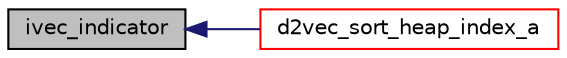 digraph "ivec_indicator"
{
  bgcolor="transparent";
  edge [fontname="Helvetica",fontsize="10",labelfontname="Helvetica",labelfontsize="10"];
  node [fontname="Helvetica",fontsize="10",shape=record];
  rankdir="LR";
  Node1 [label="ivec_indicator",height=0.2,width=0.4,color="black", fillcolor="grey75", style="filled", fontcolor="black"];
  Node1 -> Node2 [dir="back",color="midnightblue",fontsize="10",style="solid",fontname="Helvetica"];
  Node2 [label="d2vec_sort_heap_index_a",height=0.2,width=0.4,color="red",URL="$a07624.html#a428c974cfb7d2d3670c07ef8ca329476"];
}
